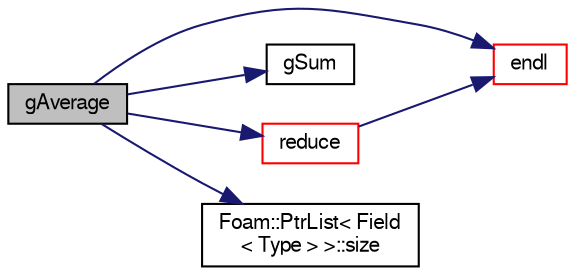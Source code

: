 digraph "gAverage"
{
  bgcolor="transparent";
  edge [fontname="FreeSans",fontsize="10",labelfontname="FreeSans",labelfontsize="10"];
  node [fontname="FreeSans",fontsize="10",shape=record];
  rankdir="LR";
  Node65731 [label="gAverage",height=0.2,width=0.4,color="black", fillcolor="grey75", style="filled", fontcolor="black"];
  Node65731 -> Node65732 [color="midnightblue",fontsize="10",style="solid",fontname="FreeSans"];
  Node65732 [label="endl",height=0.2,width=0.4,color="red",URL="$a21124.html#a2db8fe02a0d3909e9351bb4275b23ce4",tooltip="Add newline and flush stream. "];
  Node65731 -> Node65734 [color="midnightblue",fontsize="10",style="solid",fontname="FreeSans"];
  Node65734 [label="gSum",height=0.2,width=0.4,color="black",URL="$a21124.html#a11b1ebb4c53ad062332767d75ca96328"];
  Node65731 -> Node65735 [color="midnightblue",fontsize="10",style="solid",fontname="FreeSans"];
  Node65735 [label="reduce",height=0.2,width=0.4,color="red",URL="$a21124.html#a7ffd6af4acc2eb9ba72ee296b5ecda23"];
  Node65735 -> Node65732 [color="midnightblue",fontsize="10",style="solid",fontname="FreeSans"];
  Node65731 -> Node65751 [color="midnightblue",fontsize="10",style="solid",fontname="FreeSans"];
  Node65751 [label="Foam::PtrList\< Field\l\< Type \> \>::size",height=0.2,width=0.4,color="black",URL="$a25914.html#a47b3bf30da1eb3ab8076b5fbe00e0494",tooltip="Return the number of elements in the PtrList. "];
}
